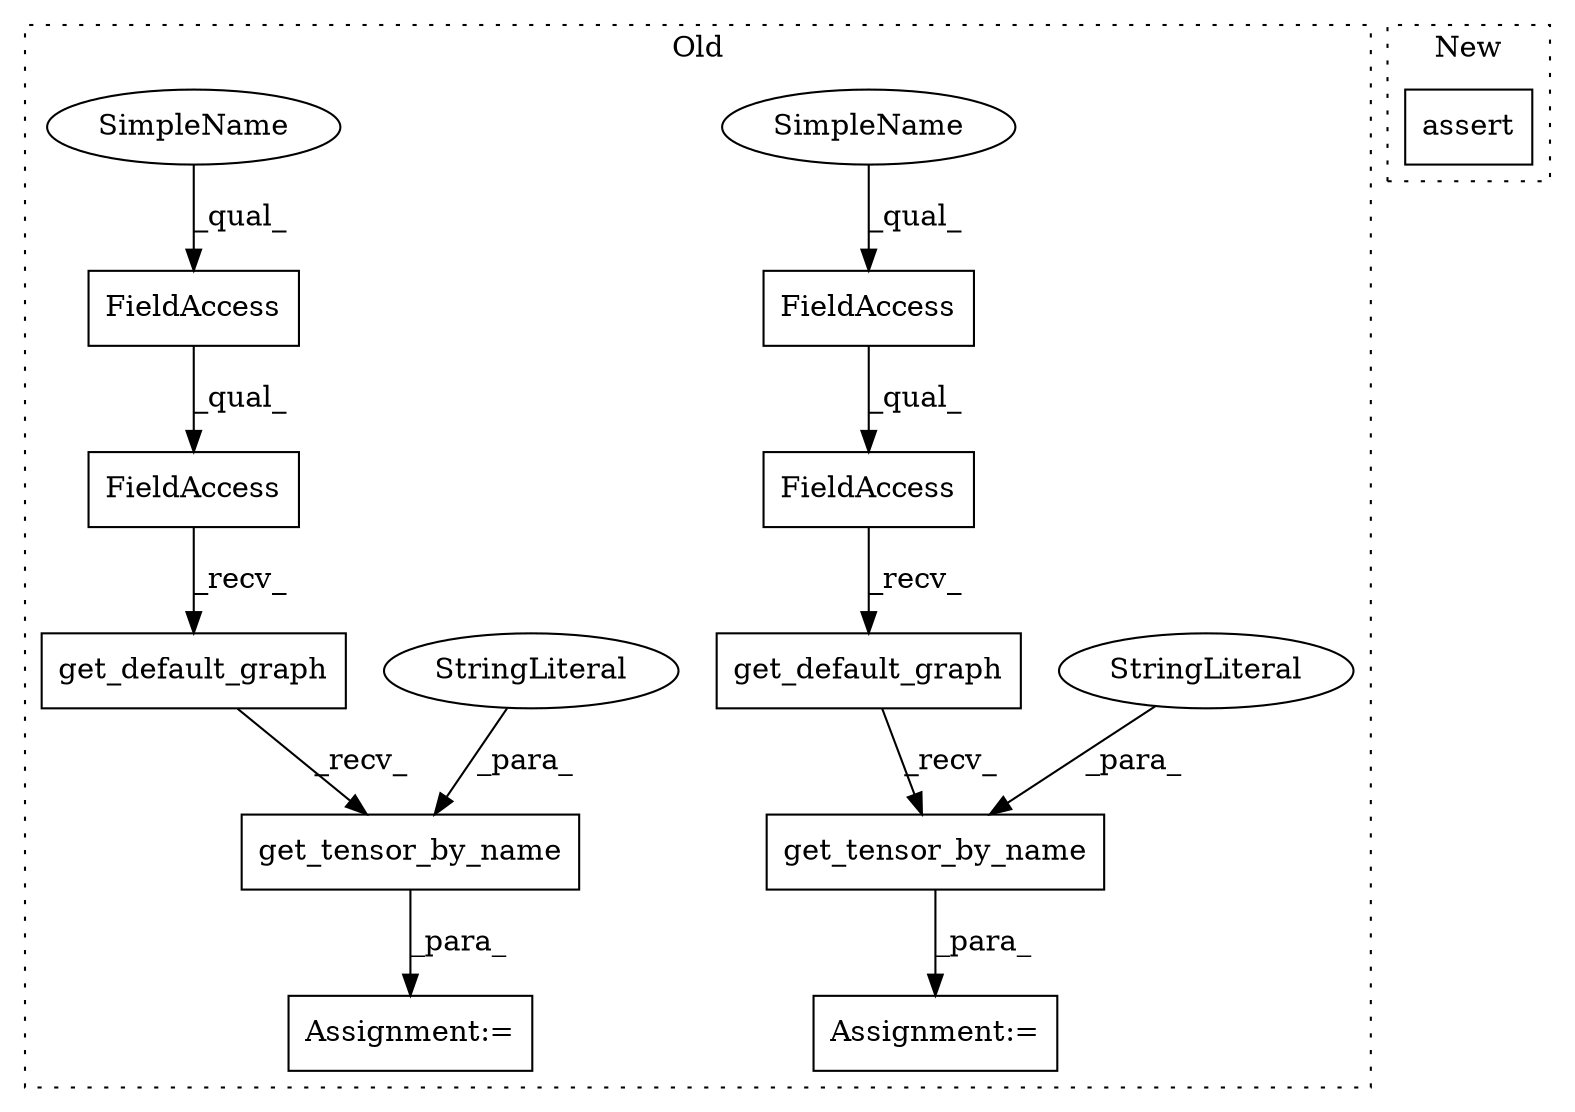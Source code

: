 digraph G {
subgraph cluster0 {
1 [label="get_default_graph" a="32" s="3263" l="19" shape="box"];
3 [label="FieldAccess" a="22" s="3242" l="20" shape="box"];
4 [label="FieldAccess" a="22" s="3242" l="17" shape="box"];
5 [label="FieldAccess" a="22" s="2717" l="17" shape="box"];
6 [label="FieldAccess" a="22" s="2717" l="20" shape="box"];
7 [label="get_default_graph" a="32" s="2738" l="19" shape="box"];
8 [label="get_tensor_by_name" a="32" s="3283,3317" l="19,1" shape="box"];
9 [label="StringLiteral" a="45" s="3302" l="15" shape="ellipse"];
10 [label="get_tensor_by_name" a="32" s="2758,2784" l="19,1" shape="box"];
11 [label="Assignment:=" a="7" s="2716" l="1" shape="box"];
12 [label="StringLiteral" a="45" s="2777" l="7" shape="ellipse"];
13 [label="Assignment:=" a="7" s="3241" l="1" shape="box"];
14 [label="SimpleName" a="42" s="2717" l="10" shape="ellipse"];
15 [label="SimpleName" a="42" s="3242" l="10" shape="ellipse"];
label = "Old";
style="dotted";
}
subgraph cluster1 {
2 [label="assert" a="6" s="2725" l="7" shape="box"];
label = "New";
style="dotted";
}
1 -> 8 [label="_recv_"];
3 -> 1 [label="_recv_"];
4 -> 3 [label="_qual_"];
5 -> 6 [label="_qual_"];
6 -> 7 [label="_recv_"];
7 -> 10 [label="_recv_"];
8 -> 13 [label="_para_"];
9 -> 8 [label="_para_"];
10 -> 11 [label="_para_"];
12 -> 10 [label="_para_"];
14 -> 5 [label="_qual_"];
15 -> 4 [label="_qual_"];
}